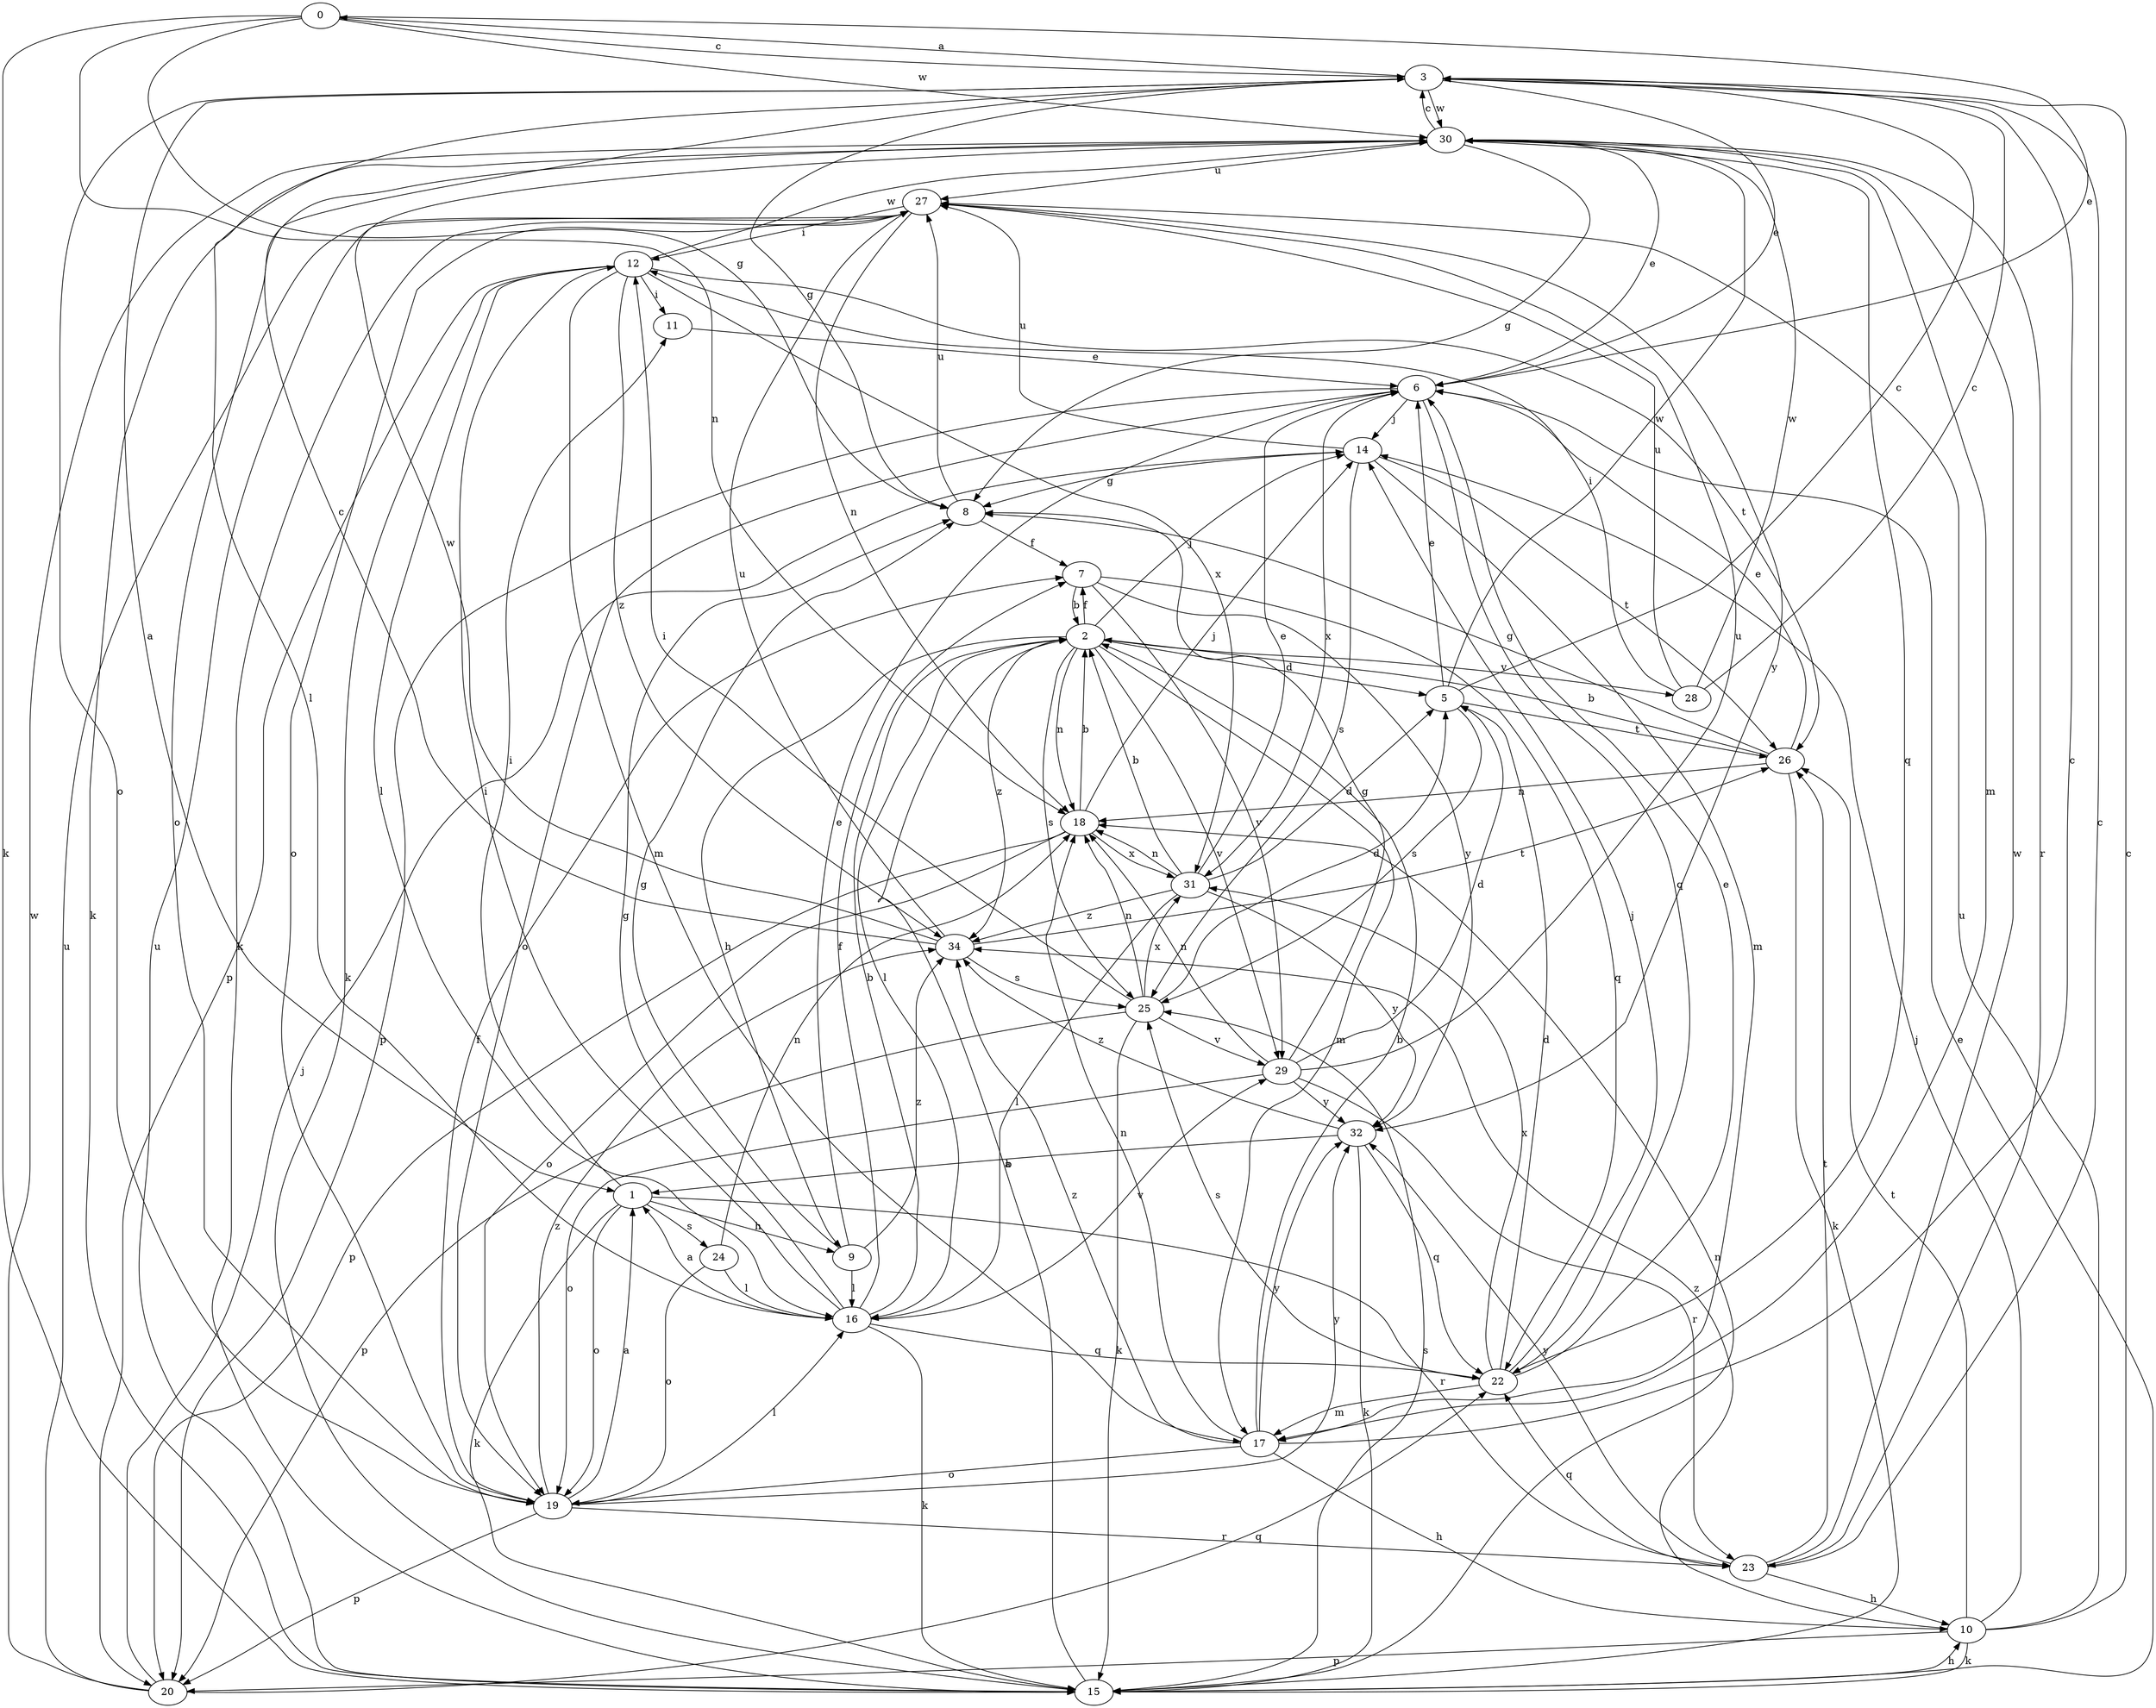 strict digraph  {
0;
1;
2;
3;
5;
6;
7;
8;
9;
10;
11;
12;
14;
15;
16;
17;
18;
19;
20;
22;
23;
24;
25;
26;
27;
28;
29;
30;
31;
32;
34;
0 -> 3  [label=c];
0 -> 6  [label=e];
0 -> 8  [label=g];
0 -> 15  [label=k];
0 -> 18  [label=n];
0 -> 30  [label=w];
1 -> 9  [label=h];
1 -> 11  [label=i];
1 -> 15  [label=k];
1 -> 19  [label=o];
1 -> 23  [label=r];
1 -> 24  [label=s];
2 -> 5  [label=d];
2 -> 7  [label=f];
2 -> 9  [label=h];
2 -> 14  [label=j];
2 -> 16  [label=l];
2 -> 17  [label=m];
2 -> 18  [label=n];
2 -> 25  [label=s];
2 -> 28  [label=v];
2 -> 29  [label=v];
2 -> 34  [label=z];
3 -> 0  [label=a];
3 -> 1  [label=a];
3 -> 6  [label=e];
3 -> 8  [label=g];
3 -> 16  [label=l];
3 -> 19  [label=o];
3 -> 30  [label=w];
5 -> 3  [label=c];
5 -> 6  [label=e];
5 -> 25  [label=s];
5 -> 26  [label=t];
5 -> 30  [label=w];
6 -> 14  [label=j];
6 -> 19  [label=o];
6 -> 20  [label=p];
6 -> 22  [label=q];
6 -> 31  [label=x];
7 -> 2  [label=b];
7 -> 22  [label=q];
7 -> 29  [label=v];
7 -> 32  [label=y];
8 -> 7  [label=f];
8 -> 27  [label=u];
9 -> 6  [label=e];
9 -> 8  [label=g];
9 -> 16  [label=l];
9 -> 34  [label=z];
10 -> 3  [label=c];
10 -> 14  [label=j];
10 -> 15  [label=k];
10 -> 20  [label=p];
10 -> 26  [label=t];
10 -> 27  [label=u];
10 -> 34  [label=z];
11 -> 6  [label=e];
12 -> 11  [label=i];
12 -> 15  [label=k];
12 -> 16  [label=l];
12 -> 17  [label=m];
12 -> 20  [label=p];
12 -> 26  [label=t];
12 -> 30  [label=w];
12 -> 31  [label=x];
12 -> 34  [label=z];
14 -> 8  [label=g];
14 -> 17  [label=m];
14 -> 25  [label=s];
14 -> 26  [label=t];
14 -> 27  [label=u];
15 -> 2  [label=b];
15 -> 6  [label=e];
15 -> 10  [label=h];
15 -> 18  [label=n];
15 -> 25  [label=s];
15 -> 27  [label=u];
16 -> 1  [label=a];
16 -> 2  [label=b];
16 -> 7  [label=f];
16 -> 8  [label=g];
16 -> 12  [label=i];
16 -> 15  [label=k];
16 -> 22  [label=q];
16 -> 29  [label=v];
17 -> 2  [label=b];
17 -> 3  [label=c];
17 -> 10  [label=h];
17 -> 18  [label=n];
17 -> 19  [label=o];
17 -> 32  [label=y];
17 -> 34  [label=z];
18 -> 2  [label=b];
18 -> 14  [label=j];
18 -> 19  [label=o];
18 -> 20  [label=p];
18 -> 31  [label=x];
19 -> 1  [label=a];
19 -> 7  [label=f];
19 -> 16  [label=l];
19 -> 20  [label=p];
19 -> 23  [label=r];
19 -> 32  [label=y];
19 -> 34  [label=z];
20 -> 14  [label=j];
20 -> 22  [label=q];
20 -> 27  [label=u];
20 -> 30  [label=w];
22 -> 5  [label=d];
22 -> 6  [label=e];
22 -> 14  [label=j];
22 -> 17  [label=m];
22 -> 25  [label=s];
22 -> 31  [label=x];
23 -> 3  [label=c];
23 -> 10  [label=h];
23 -> 22  [label=q];
23 -> 26  [label=t];
23 -> 30  [label=w];
23 -> 32  [label=y];
24 -> 16  [label=l];
24 -> 18  [label=n];
24 -> 19  [label=o];
25 -> 5  [label=d];
25 -> 12  [label=i];
25 -> 15  [label=k];
25 -> 18  [label=n];
25 -> 20  [label=p];
25 -> 29  [label=v];
25 -> 31  [label=x];
26 -> 2  [label=b];
26 -> 6  [label=e];
26 -> 8  [label=g];
26 -> 15  [label=k];
26 -> 18  [label=n];
27 -> 12  [label=i];
27 -> 15  [label=k];
27 -> 18  [label=n];
27 -> 19  [label=o];
27 -> 32  [label=y];
28 -> 3  [label=c];
28 -> 12  [label=i];
28 -> 27  [label=u];
28 -> 30  [label=w];
29 -> 5  [label=d];
29 -> 8  [label=g];
29 -> 18  [label=n];
29 -> 19  [label=o];
29 -> 23  [label=r];
29 -> 27  [label=u];
29 -> 32  [label=y];
30 -> 3  [label=c];
30 -> 6  [label=e];
30 -> 8  [label=g];
30 -> 15  [label=k];
30 -> 17  [label=m];
30 -> 19  [label=o];
30 -> 22  [label=q];
30 -> 23  [label=r];
30 -> 27  [label=u];
31 -> 2  [label=b];
31 -> 5  [label=d];
31 -> 6  [label=e];
31 -> 16  [label=l];
31 -> 18  [label=n];
31 -> 32  [label=y];
31 -> 34  [label=z];
32 -> 1  [label=a];
32 -> 15  [label=k];
32 -> 22  [label=q];
32 -> 34  [label=z];
34 -> 3  [label=c];
34 -> 25  [label=s];
34 -> 26  [label=t];
34 -> 27  [label=u];
34 -> 30  [label=w];
}
